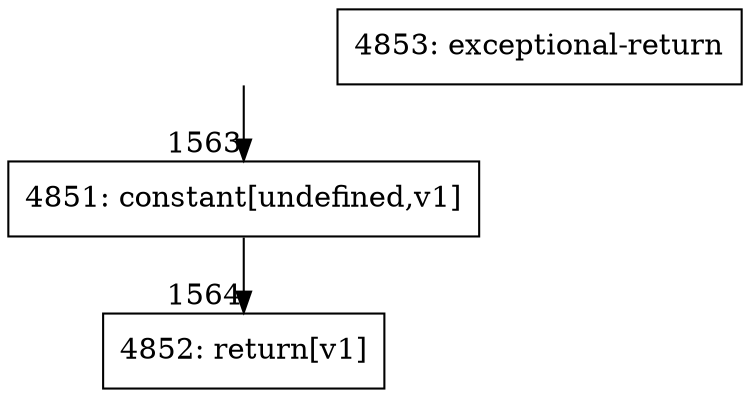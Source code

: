 digraph {
rankdir="TD"
BB_entry141[shape=none,label=""];
BB_entry141 -> BB1563 [tailport=s, headport=n, headlabel="    1563"]
BB1563 [shape=record label="{4851: constant[undefined,v1]}" ] 
BB1563 -> BB1564 [tailport=s, headport=n, headlabel="      1564"]
BB1564 [shape=record label="{4852: return[v1]}" ] 
BB1565 [shape=record label="{4853: exceptional-return}" ] 
//#$~ 2113
}
